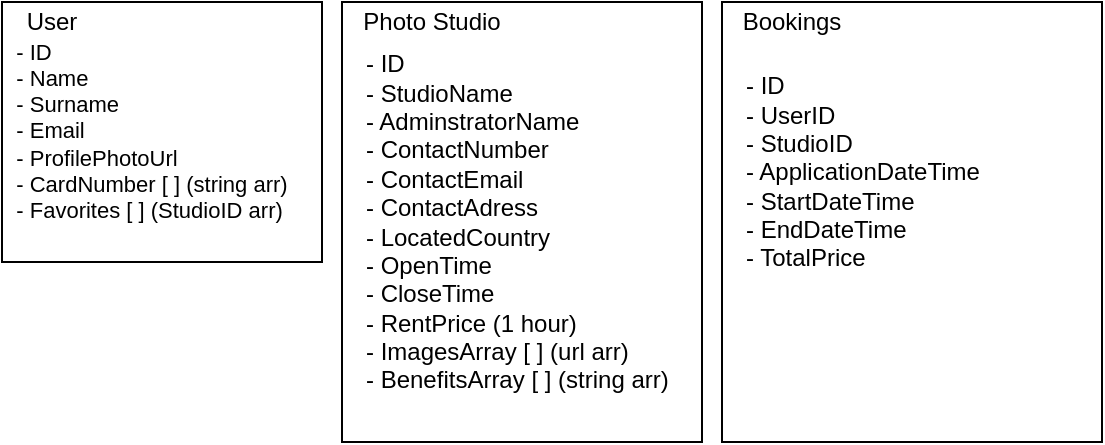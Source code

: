 <mxfile version="13.2.6" type="device"><diagram id="i7bU8BVOnl0hGzjIwf9u" name="Page-1"><mxGraphModel dx="677" dy="363" grid="1" gridSize="10" guides="1" tooltips="1" connect="1" arrows="1" fold="1" page="1" pageScale="1" pageWidth="850" pageHeight="1100" math="0" shadow="0"><root><mxCell id="0"/><mxCell id="1" parent="0"/><mxCell id="laQGtVxQPe9u--JK1oNX-10" value="" style="rounded=0;whiteSpace=wrap;html=1;" vertex="1" parent="1"><mxGeometry x="30" y="160" width="160" height="130" as="geometry"/></mxCell><mxCell id="laQGtVxQPe9u--JK1oNX-11" value="&lt;font style=&quot;font-size: 12px&quot;&gt;User&lt;/font&gt;" style="text;html=1;strokeColor=none;fillColor=none;align=center;verticalAlign=middle;whiteSpace=wrap;rounded=0;" vertex="1" parent="1"><mxGeometry x="40" y="165" width="30" height="10" as="geometry"/></mxCell><mxCell id="laQGtVxQPe9u--JK1oNX-12" value="&lt;div style=&quot;text-align: left ; font-size: 11px&quot;&gt;&lt;font style=&quot;font-size: 11px&quot;&gt;- ID&lt;/font&gt;&lt;/div&gt;&lt;div style=&quot;text-align: left ; font-size: 11px&quot;&gt;&lt;font style=&quot;font-size: 11px&quot;&gt;&lt;font style=&quot;font-size: 11px&quot;&gt;- &lt;/font&gt;&lt;font style=&quot;font-size: 11px&quot;&gt;Name&lt;/font&gt;&lt;/font&gt;&lt;/div&gt;&lt;div style=&quot;text-align: left ; font-size: 11px&quot;&gt;&lt;span&gt;&lt;font style=&quot;font-size: 11px&quot;&gt;- Surname&lt;/font&gt;&lt;/span&gt;&lt;/div&gt;&lt;div style=&quot;text-align: left ; font-size: 11px&quot;&gt;&lt;font style=&quot;font-size: 11px&quot;&gt;- Email&lt;/font&gt;&lt;/div&gt;&lt;div style=&quot;text-align: left ; font-size: 11px&quot;&gt;&lt;font style=&quot;font-size: 11px&quot;&gt;- ProfilePhotoUrl&lt;/font&gt;&lt;/div&gt;&lt;div style=&quot;text-align: left ; font-size: 11px&quot;&gt;&lt;font style=&quot;font-size: 11px&quot;&gt;- CardNumber [ ] (string arr)&lt;/font&gt;&lt;/div&gt;&lt;div style=&quot;text-align: left ; font-size: 11px&quot;&gt;&lt;font style=&quot;font-size: 11px&quot;&gt;- Favorites [ ] (StudioID arr)&lt;/font&gt;&lt;/div&gt;&lt;div style=&quot;text-align: left ; font-size: 11px&quot;&gt;&lt;span&gt;&lt;br&gt;&lt;/span&gt;&lt;/div&gt;" style="text;html=1;strokeColor=none;fillColor=none;align=center;verticalAlign=middle;whiteSpace=wrap;rounded=0;" vertex="1" parent="1"><mxGeometry x="30" y="192.5" width="150" height="77.5" as="geometry"/></mxCell><mxCell id="laQGtVxQPe9u--JK1oNX-13" value="" style="rounded=0;whiteSpace=wrap;html=1;" vertex="1" parent="1"><mxGeometry x="200" y="160" width="180" height="220" as="geometry"/></mxCell><mxCell id="laQGtVxQPe9u--JK1oNX-14" value="&lt;font style=&quot;font-size: 12px&quot;&gt;Photo Studio&lt;/font&gt;" style="text;html=1;strokeColor=none;fillColor=none;align=center;verticalAlign=middle;whiteSpace=wrap;rounded=0;" vertex="1" parent="1"><mxGeometry x="200" y="160" width="90" height="20" as="geometry"/></mxCell><mxCell id="laQGtVxQPe9u--JK1oNX-15" value="- ID&lt;br&gt;- StudioName&lt;br&gt;- AdminstratorName&lt;br&gt;- ContactNumber&lt;br&gt;- ContactEmail&lt;br&gt;- ContactAdress&lt;br&gt;- LocatedCountry&lt;br&gt;- OpenTime&lt;br&gt;- CloseTime&lt;br&gt;- RentPrice (1 hour)&lt;br&gt;- ImagesArray [ ] (url arr)&lt;br&gt;- BenefitsArray [ ] (string arr)" style="text;html=1;strokeColor=none;fillColor=none;align=left;verticalAlign=middle;whiteSpace=wrap;rounded=0;" vertex="1" parent="1"><mxGeometry x="210" y="192.5" width="170" height="155" as="geometry"/></mxCell><mxCell id="laQGtVxQPe9u--JK1oNX-18" value="" style="rounded=0;whiteSpace=wrap;html=1;" vertex="1" parent="1"><mxGeometry x="390" y="160" width="190" height="220" as="geometry"/></mxCell><mxCell id="laQGtVxQPe9u--JK1oNX-20" value="Bookings" style="text;html=1;strokeColor=none;fillColor=none;align=center;verticalAlign=middle;whiteSpace=wrap;rounded=0;" vertex="1" parent="1"><mxGeometry x="395" y="160" width="60" height="20" as="geometry"/></mxCell><mxCell id="laQGtVxQPe9u--JK1oNX-21" value="- ID&lt;br&gt;- UserID&lt;br&gt;- StudioID&lt;br&gt;- ApplicationDateTime&lt;br&gt;- StartDateTime&lt;br&gt;- EndDateTime&lt;br&gt;- TotalPrice" style="text;html=1;strokeColor=none;fillColor=none;align=left;verticalAlign=middle;whiteSpace=wrap;rounded=0;" vertex="1" parent="1"><mxGeometry x="400" y="180" width="130" height="130" as="geometry"/></mxCell></root></mxGraphModel></diagram></mxfile>
